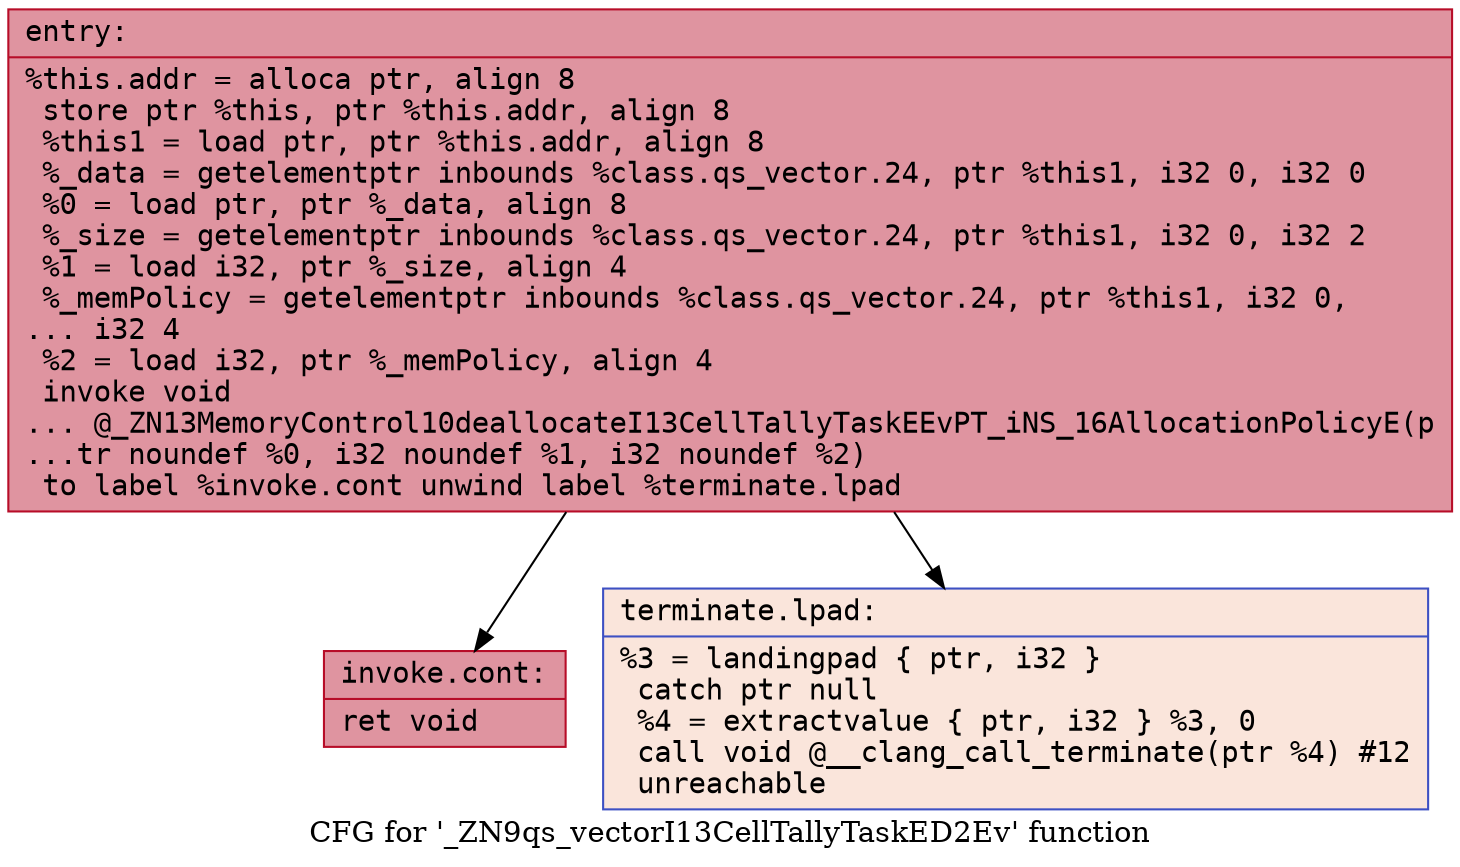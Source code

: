 digraph "CFG for '_ZN9qs_vectorI13CellTallyTaskED2Ev' function" {
	label="CFG for '_ZN9qs_vectorI13CellTallyTaskED2Ev' function";

	Node0x556c3c7e11f0 [shape=record,color="#b70d28ff", style=filled, fillcolor="#b70d2870" fontname="Courier",label="{entry:\l|  %this.addr = alloca ptr, align 8\l  store ptr %this, ptr %this.addr, align 8\l  %this1 = load ptr, ptr %this.addr, align 8\l  %_data = getelementptr inbounds %class.qs_vector.24, ptr %this1, i32 0, i32 0\l  %0 = load ptr, ptr %_data, align 8\l  %_size = getelementptr inbounds %class.qs_vector.24, ptr %this1, i32 0, i32 2\l  %1 = load i32, ptr %_size, align 4\l  %_memPolicy = getelementptr inbounds %class.qs_vector.24, ptr %this1, i32 0,\l... i32 4\l  %2 = load i32, ptr %_memPolicy, align 4\l  invoke void\l... @_ZN13MemoryControl10deallocateI13CellTallyTaskEEvPT_iNS_16AllocationPolicyE(p\l...tr noundef %0, i32 noundef %1, i32 noundef %2)\l          to label %invoke.cont unwind label %terminate.lpad\l}"];
	Node0x556c3c7e11f0 -> Node0x556c3c7e1760[tooltip="entry -> invoke.cont\nProbability 100.00%" ];
	Node0x556c3c7e11f0 -> Node0x556c3c7e17e0[tooltip="entry -> terminate.lpad\nProbability 0.00%" ];
	Node0x556c3c7e1760 [shape=record,color="#b70d28ff", style=filled, fillcolor="#b70d2870" fontname="Courier",label="{invoke.cont:\l|  ret void\l}"];
	Node0x556c3c7e17e0 [shape=record,color="#3d50c3ff", style=filled, fillcolor="#f4c5ad70" fontname="Courier",label="{terminate.lpad:\l|  %3 = landingpad \{ ptr, i32 \}\l          catch ptr null\l  %4 = extractvalue \{ ptr, i32 \} %3, 0\l  call void @__clang_call_terminate(ptr %4) #12\l  unreachable\l}"];
}
